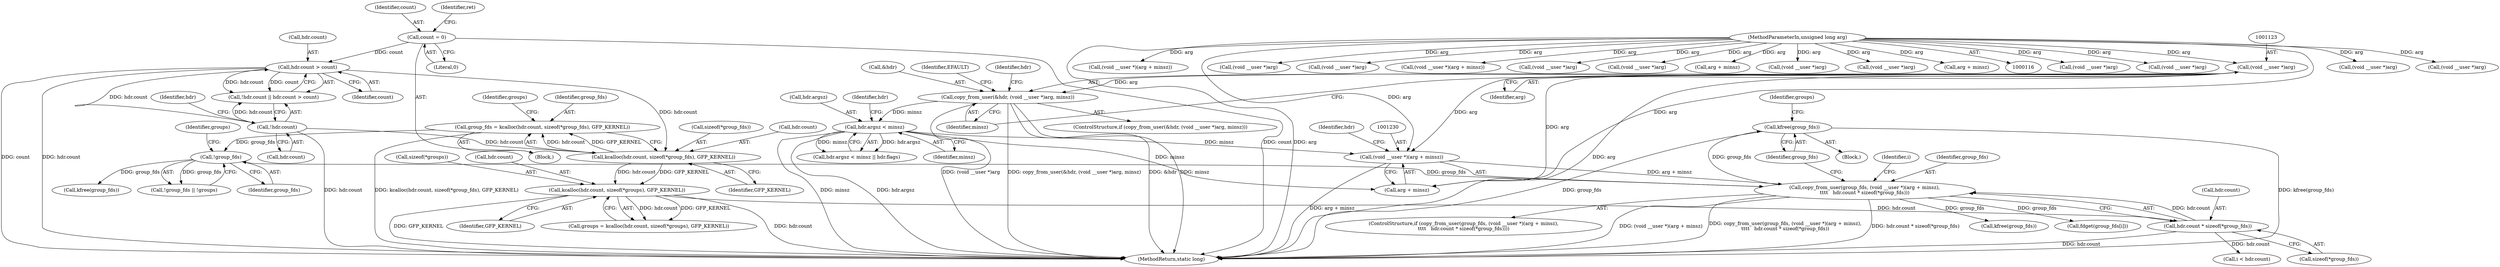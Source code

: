 digraph "0_linux_05692d7005a364add85c6e25a6c4447ce08f913a@API" {
"1001242" [label="(Call,kfree(group_fds))"];
"1001227" [label="(Call,copy_from_user(group_fds, (void __user *)(arg + minsz),\n\t\t\t\t   hdr.count * sizeof(*group_fds)))"];
"1001214" [label="(Call,!group_fds)"];
"1001192" [label="(Call,group_fds = kcalloc(hdr.count, sizeof(*group_fds), GFP_KERNEL))"];
"1001194" [label="(Call,kcalloc(hdr.count, sizeof(*group_fds), GFP_KERNEL))"];
"1001184" [label="(Call,hdr.count > count)"];
"1001180" [label="(Call,!hdr.count)"];
"1001111" [label="(Call,count = 0)"];
"1001229" [label="(Call,(void __user *)(arg + minsz))"];
"1001122" [label="(Call,(void __user *)arg)"];
"1000119" [label="(MethodParameterIn,unsigned long arg)"];
"1001131" [label="(Call,hdr.argsz < minsz)"];
"1001119" [label="(Call,copy_from_user(&hdr, (void __user *)arg, minsz))"];
"1001234" [label="(Call,hdr.count * sizeof(*group_fds))"];
"1001204" [label="(Call,kcalloc(hdr.count, sizeof(*groups), GFP_KERNEL))"];
"1000716" [label="(Call,(void __user *)arg)"];
"1001131" [label="(Call,hdr.argsz < minsz)"];
"1001214" [label="(Call,!group_fds)"];
"1001192" [label="(Call,group_fds = kcalloc(hdr.count, sizeof(*group_fds), GFP_KERNEL))"];
"1001213" [label="(Call,!group_fds || !groups)"];
"1001180" [label="(Call,!hdr.count)"];
"1001236" [label="(Identifier,hdr)"];
"1001203" [label="(Identifier,groups)"];
"1000609" [label="(Call,(void __user *)arg)"];
"1001242" [label="(Call,kfree(group_fds))"];
"1001122" [label="(Call,(void __user *)arg)"];
"1001201" [label="(Identifier,GFP_KERNEL)"];
"1001241" [label="(Block,)"];
"1001184" [label="(Call,hdr.count > count)"];
"1000136" [label="(Call,(void __user *)arg)"];
"1000686" [label="(Call,(void __user *)arg)"];
"1001243" [label="(Identifier,group_fds)"];
"1001215" [label="(Identifier,group_fds)"];
"1001251" [label="(Identifier,i)"];
"1001380" [label="(MethodReturn,static long)"];
"1001194" [label="(Call,kcalloc(hdr.count, sizeof(*group_fds), GFP_KERNEL))"];
"1001204" [label="(Call,kcalloc(hdr.count, sizeof(*groups), GFP_KERNEL))"];
"1000832" [label="(Call,(void __user *)(arg + minsz))"];
"1001128" [label="(Identifier,EFAULT)"];
"1001058" [label="(Call,(void __user *)arg)"];
"1000119" [label="(MethodParameterIn,unsigned long arg)"];
"1001234" [label="(Call,hdr.count * sizeof(*group_fds))"];
"1001100" [label="(Block,)"];
"1001198" [label="(Call,sizeof(*group_fds))"];
"1000589" [label="(Call,(void __user *)arg)"];
"1001074" [label="(Call,(void __user *)(arg + minsz))"];
"1001245" [label="(Identifier,groups)"];
"1001238" [label="(Call,sizeof(*group_fds))"];
"1001312" [label="(Call,kfree(group_fds))"];
"1001135" [label="(Identifier,minsz)"];
"1001205" [label="(Call,hdr.count)"];
"1001253" [label="(Call,i < hdr.count)"];
"1001265" [label="(Call,fdget(group_fds[i]))"];
"1001226" [label="(ControlStructure,if (copy_from_user(group_fds, (void __user *)(arg + minsz),\n\t\t\t\t   hdr.count * sizeof(*group_fds))))"];
"1001229" [label="(Call,(void __user *)(arg + minsz))"];
"1000557" [label="(Call,(void __user *)arg)"];
"1000212" [label="(Call,(void __user *)arg)"];
"1000834" [label="(Call,arg + minsz)"];
"1001219" [label="(Call,kfree(group_fds))"];
"1001231" [label="(Call,arg + minsz)"];
"1001124" [label="(Identifier,arg)"];
"1001118" [label="(ControlStructure,if (copy_from_user(&hdr, (void __user *)arg, minsz)))"];
"1001125" [label="(Identifier,minsz)"];
"1001188" [label="(Identifier,count)"];
"1001132" [label="(Call,hdr.argsz)"];
"1001195" [label="(Call,hdr.count)"];
"1001137" [label="(Identifier,hdr)"];
"1001185" [label="(Call,hdr.count)"];
"1000922" [label="(Call,(void __user *)arg)"];
"1001217" [label="(Identifier,groups)"];
"1001211" [label="(Identifier,GFP_KERNEL)"];
"1001133" [label="(Identifier,hdr)"];
"1001111" [label="(Call,count = 0)"];
"1001202" [label="(Call,groups = kcalloc(hdr.count, sizeof(*groups), GFP_KERNEL))"];
"1001228" [label="(Identifier,group_fds)"];
"1001193" [label="(Identifier,group_fds)"];
"1001120" [label="(Call,&hdr)"];
"1001235" [label="(Call,hdr.count)"];
"1001208" [label="(Call,sizeof(*groups))"];
"1001179" [label="(Call,!hdr.count || hdr.count > count)"];
"1001181" [label="(Call,hdr.count)"];
"1001186" [label="(Identifier,hdr)"];
"1001113" [label="(Literal,0)"];
"1001119" [label="(Call,copy_from_user(&hdr, (void __user *)arg, minsz))"];
"1001227" [label="(Call,copy_from_user(group_fds, (void __user *)(arg + minsz),\n\t\t\t\t   hdr.count * sizeof(*group_fds)))"];
"1000183" [label="(Call,(void __user *)arg)"];
"1001112" [label="(Identifier,count)"];
"1001116" [label="(Identifier,ret)"];
"1001130" [label="(Call,hdr.argsz < minsz || hdr.flags)"];
"1001076" [label="(Call,arg + minsz)"];
"1001242" -> "1001241"  [label="AST: "];
"1001242" -> "1001243"  [label="CFG: "];
"1001243" -> "1001242"  [label="AST: "];
"1001245" -> "1001242"  [label="CFG: "];
"1001242" -> "1001380"  [label="DDG: group_fds"];
"1001242" -> "1001380"  [label="DDG: kfree(group_fds)"];
"1001227" -> "1001242"  [label="DDG: group_fds"];
"1001227" -> "1001226"  [label="AST: "];
"1001227" -> "1001234"  [label="CFG: "];
"1001228" -> "1001227"  [label="AST: "];
"1001229" -> "1001227"  [label="AST: "];
"1001234" -> "1001227"  [label="AST: "];
"1001243" -> "1001227"  [label="CFG: "];
"1001251" -> "1001227"  [label="CFG: "];
"1001227" -> "1001380"  [label="DDG: (void __user *)(arg + minsz)"];
"1001227" -> "1001380"  [label="DDG: copy_from_user(group_fds, (void __user *)(arg + minsz),\n\t\t\t\t   hdr.count * sizeof(*group_fds))"];
"1001227" -> "1001380"  [label="DDG: hdr.count * sizeof(*group_fds)"];
"1001214" -> "1001227"  [label="DDG: group_fds"];
"1001229" -> "1001227"  [label="DDG: arg + minsz"];
"1001234" -> "1001227"  [label="DDG: hdr.count"];
"1001227" -> "1001265"  [label="DDG: group_fds"];
"1001227" -> "1001312"  [label="DDG: group_fds"];
"1001214" -> "1001213"  [label="AST: "];
"1001214" -> "1001215"  [label="CFG: "];
"1001215" -> "1001214"  [label="AST: "];
"1001217" -> "1001214"  [label="CFG: "];
"1001213" -> "1001214"  [label="CFG: "];
"1001214" -> "1001213"  [label="DDG: group_fds"];
"1001192" -> "1001214"  [label="DDG: group_fds"];
"1001214" -> "1001219"  [label="DDG: group_fds"];
"1001192" -> "1001100"  [label="AST: "];
"1001192" -> "1001194"  [label="CFG: "];
"1001193" -> "1001192"  [label="AST: "];
"1001194" -> "1001192"  [label="AST: "];
"1001203" -> "1001192"  [label="CFG: "];
"1001192" -> "1001380"  [label="DDG: kcalloc(hdr.count, sizeof(*group_fds), GFP_KERNEL)"];
"1001194" -> "1001192"  [label="DDG: hdr.count"];
"1001194" -> "1001192"  [label="DDG: GFP_KERNEL"];
"1001194" -> "1001201"  [label="CFG: "];
"1001195" -> "1001194"  [label="AST: "];
"1001198" -> "1001194"  [label="AST: "];
"1001201" -> "1001194"  [label="AST: "];
"1001184" -> "1001194"  [label="DDG: hdr.count"];
"1001180" -> "1001194"  [label="DDG: hdr.count"];
"1001194" -> "1001204"  [label="DDG: hdr.count"];
"1001194" -> "1001204"  [label="DDG: GFP_KERNEL"];
"1001184" -> "1001179"  [label="AST: "];
"1001184" -> "1001188"  [label="CFG: "];
"1001185" -> "1001184"  [label="AST: "];
"1001188" -> "1001184"  [label="AST: "];
"1001179" -> "1001184"  [label="CFG: "];
"1001184" -> "1001380"  [label="DDG: count"];
"1001184" -> "1001380"  [label="DDG: hdr.count"];
"1001184" -> "1001179"  [label="DDG: hdr.count"];
"1001184" -> "1001179"  [label="DDG: count"];
"1001180" -> "1001184"  [label="DDG: hdr.count"];
"1001111" -> "1001184"  [label="DDG: count"];
"1001180" -> "1001179"  [label="AST: "];
"1001180" -> "1001181"  [label="CFG: "];
"1001181" -> "1001180"  [label="AST: "];
"1001186" -> "1001180"  [label="CFG: "];
"1001179" -> "1001180"  [label="CFG: "];
"1001180" -> "1001380"  [label="DDG: hdr.count"];
"1001180" -> "1001179"  [label="DDG: hdr.count"];
"1001111" -> "1001100"  [label="AST: "];
"1001111" -> "1001113"  [label="CFG: "];
"1001112" -> "1001111"  [label="AST: "];
"1001113" -> "1001111"  [label="AST: "];
"1001116" -> "1001111"  [label="CFG: "];
"1001111" -> "1001380"  [label="DDG: count"];
"1001229" -> "1001231"  [label="CFG: "];
"1001230" -> "1001229"  [label="AST: "];
"1001231" -> "1001229"  [label="AST: "];
"1001236" -> "1001229"  [label="CFG: "];
"1001229" -> "1001380"  [label="DDG: arg + minsz"];
"1001122" -> "1001229"  [label="DDG: arg"];
"1000119" -> "1001229"  [label="DDG: arg"];
"1001131" -> "1001229"  [label="DDG: minsz"];
"1001122" -> "1001119"  [label="AST: "];
"1001122" -> "1001124"  [label="CFG: "];
"1001123" -> "1001122"  [label="AST: "];
"1001124" -> "1001122"  [label="AST: "];
"1001125" -> "1001122"  [label="CFG: "];
"1001122" -> "1001380"  [label="DDG: arg"];
"1001122" -> "1001119"  [label="DDG: arg"];
"1000119" -> "1001122"  [label="DDG: arg"];
"1001122" -> "1001231"  [label="DDG: arg"];
"1000119" -> "1000116"  [label="AST: "];
"1000119" -> "1001380"  [label="DDG: arg"];
"1000119" -> "1000136"  [label="DDG: arg"];
"1000119" -> "1000183"  [label="DDG: arg"];
"1000119" -> "1000212"  [label="DDG: arg"];
"1000119" -> "1000557"  [label="DDG: arg"];
"1000119" -> "1000589"  [label="DDG: arg"];
"1000119" -> "1000609"  [label="DDG: arg"];
"1000119" -> "1000686"  [label="DDG: arg"];
"1000119" -> "1000716"  [label="DDG: arg"];
"1000119" -> "1000832"  [label="DDG: arg"];
"1000119" -> "1000834"  [label="DDG: arg"];
"1000119" -> "1000922"  [label="DDG: arg"];
"1000119" -> "1001058"  [label="DDG: arg"];
"1000119" -> "1001074"  [label="DDG: arg"];
"1000119" -> "1001076"  [label="DDG: arg"];
"1000119" -> "1001231"  [label="DDG: arg"];
"1001131" -> "1001130"  [label="AST: "];
"1001131" -> "1001135"  [label="CFG: "];
"1001132" -> "1001131"  [label="AST: "];
"1001135" -> "1001131"  [label="AST: "];
"1001137" -> "1001131"  [label="CFG: "];
"1001130" -> "1001131"  [label="CFG: "];
"1001131" -> "1001380"  [label="DDG: minsz"];
"1001131" -> "1001380"  [label="DDG: hdr.argsz"];
"1001131" -> "1001130"  [label="DDG: hdr.argsz"];
"1001131" -> "1001130"  [label="DDG: minsz"];
"1001119" -> "1001131"  [label="DDG: minsz"];
"1001131" -> "1001231"  [label="DDG: minsz"];
"1001119" -> "1001118"  [label="AST: "];
"1001119" -> "1001125"  [label="CFG: "];
"1001120" -> "1001119"  [label="AST: "];
"1001125" -> "1001119"  [label="AST: "];
"1001128" -> "1001119"  [label="CFG: "];
"1001133" -> "1001119"  [label="CFG: "];
"1001119" -> "1001380"  [label="DDG: (void __user *)arg"];
"1001119" -> "1001380"  [label="DDG: copy_from_user(&hdr, (void __user *)arg, minsz)"];
"1001119" -> "1001380"  [label="DDG: &hdr"];
"1001119" -> "1001380"  [label="DDG: minsz"];
"1001234" -> "1001238"  [label="CFG: "];
"1001235" -> "1001234"  [label="AST: "];
"1001238" -> "1001234"  [label="AST: "];
"1001234" -> "1001380"  [label="DDG: hdr.count"];
"1001204" -> "1001234"  [label="DDG: hdr.count"];
"1001234" -> "1001253"  [label="DDG: hdr.count"];
"1001204" -> "1001202"  [label="AST: "];
"1001204" -> "1001211"  [label="CFG: "];
"1001205" -> "1001204"  [label="AST: "];
"1001208" -> "1001204"  [label="AST: "];
"1001211" -> "1001204"  [label="AST: "];
"1001202" -> "1001204"  [label="CFG: "];
"1001204" -> "1001380"  [label="DDG: hdr.count"];
"1001204" -> "1001380"  [label="DDG: GFP_KERNEL"];
"1001204" -> "1001202"  [label="DDG: hdr.count"];
"1001204" -> "1001202"  [label="DDG: GFP_KERNEL"];
}
